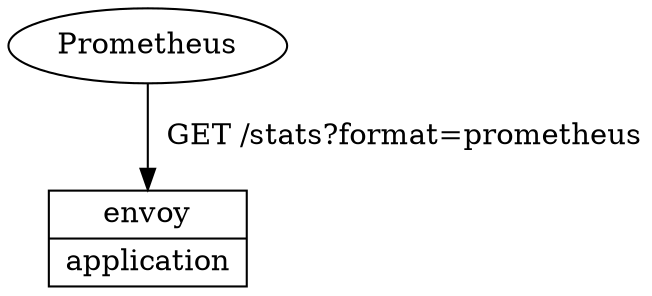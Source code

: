 digraph mesh {
  graph [dpi=300]

  "Envoy" [ shape=record, label="{ <proxy> envoy | application }" ]
  "Prometheus" -> Envoy:proxy [ label="  GET /stats?format=prometheus" ];
}
